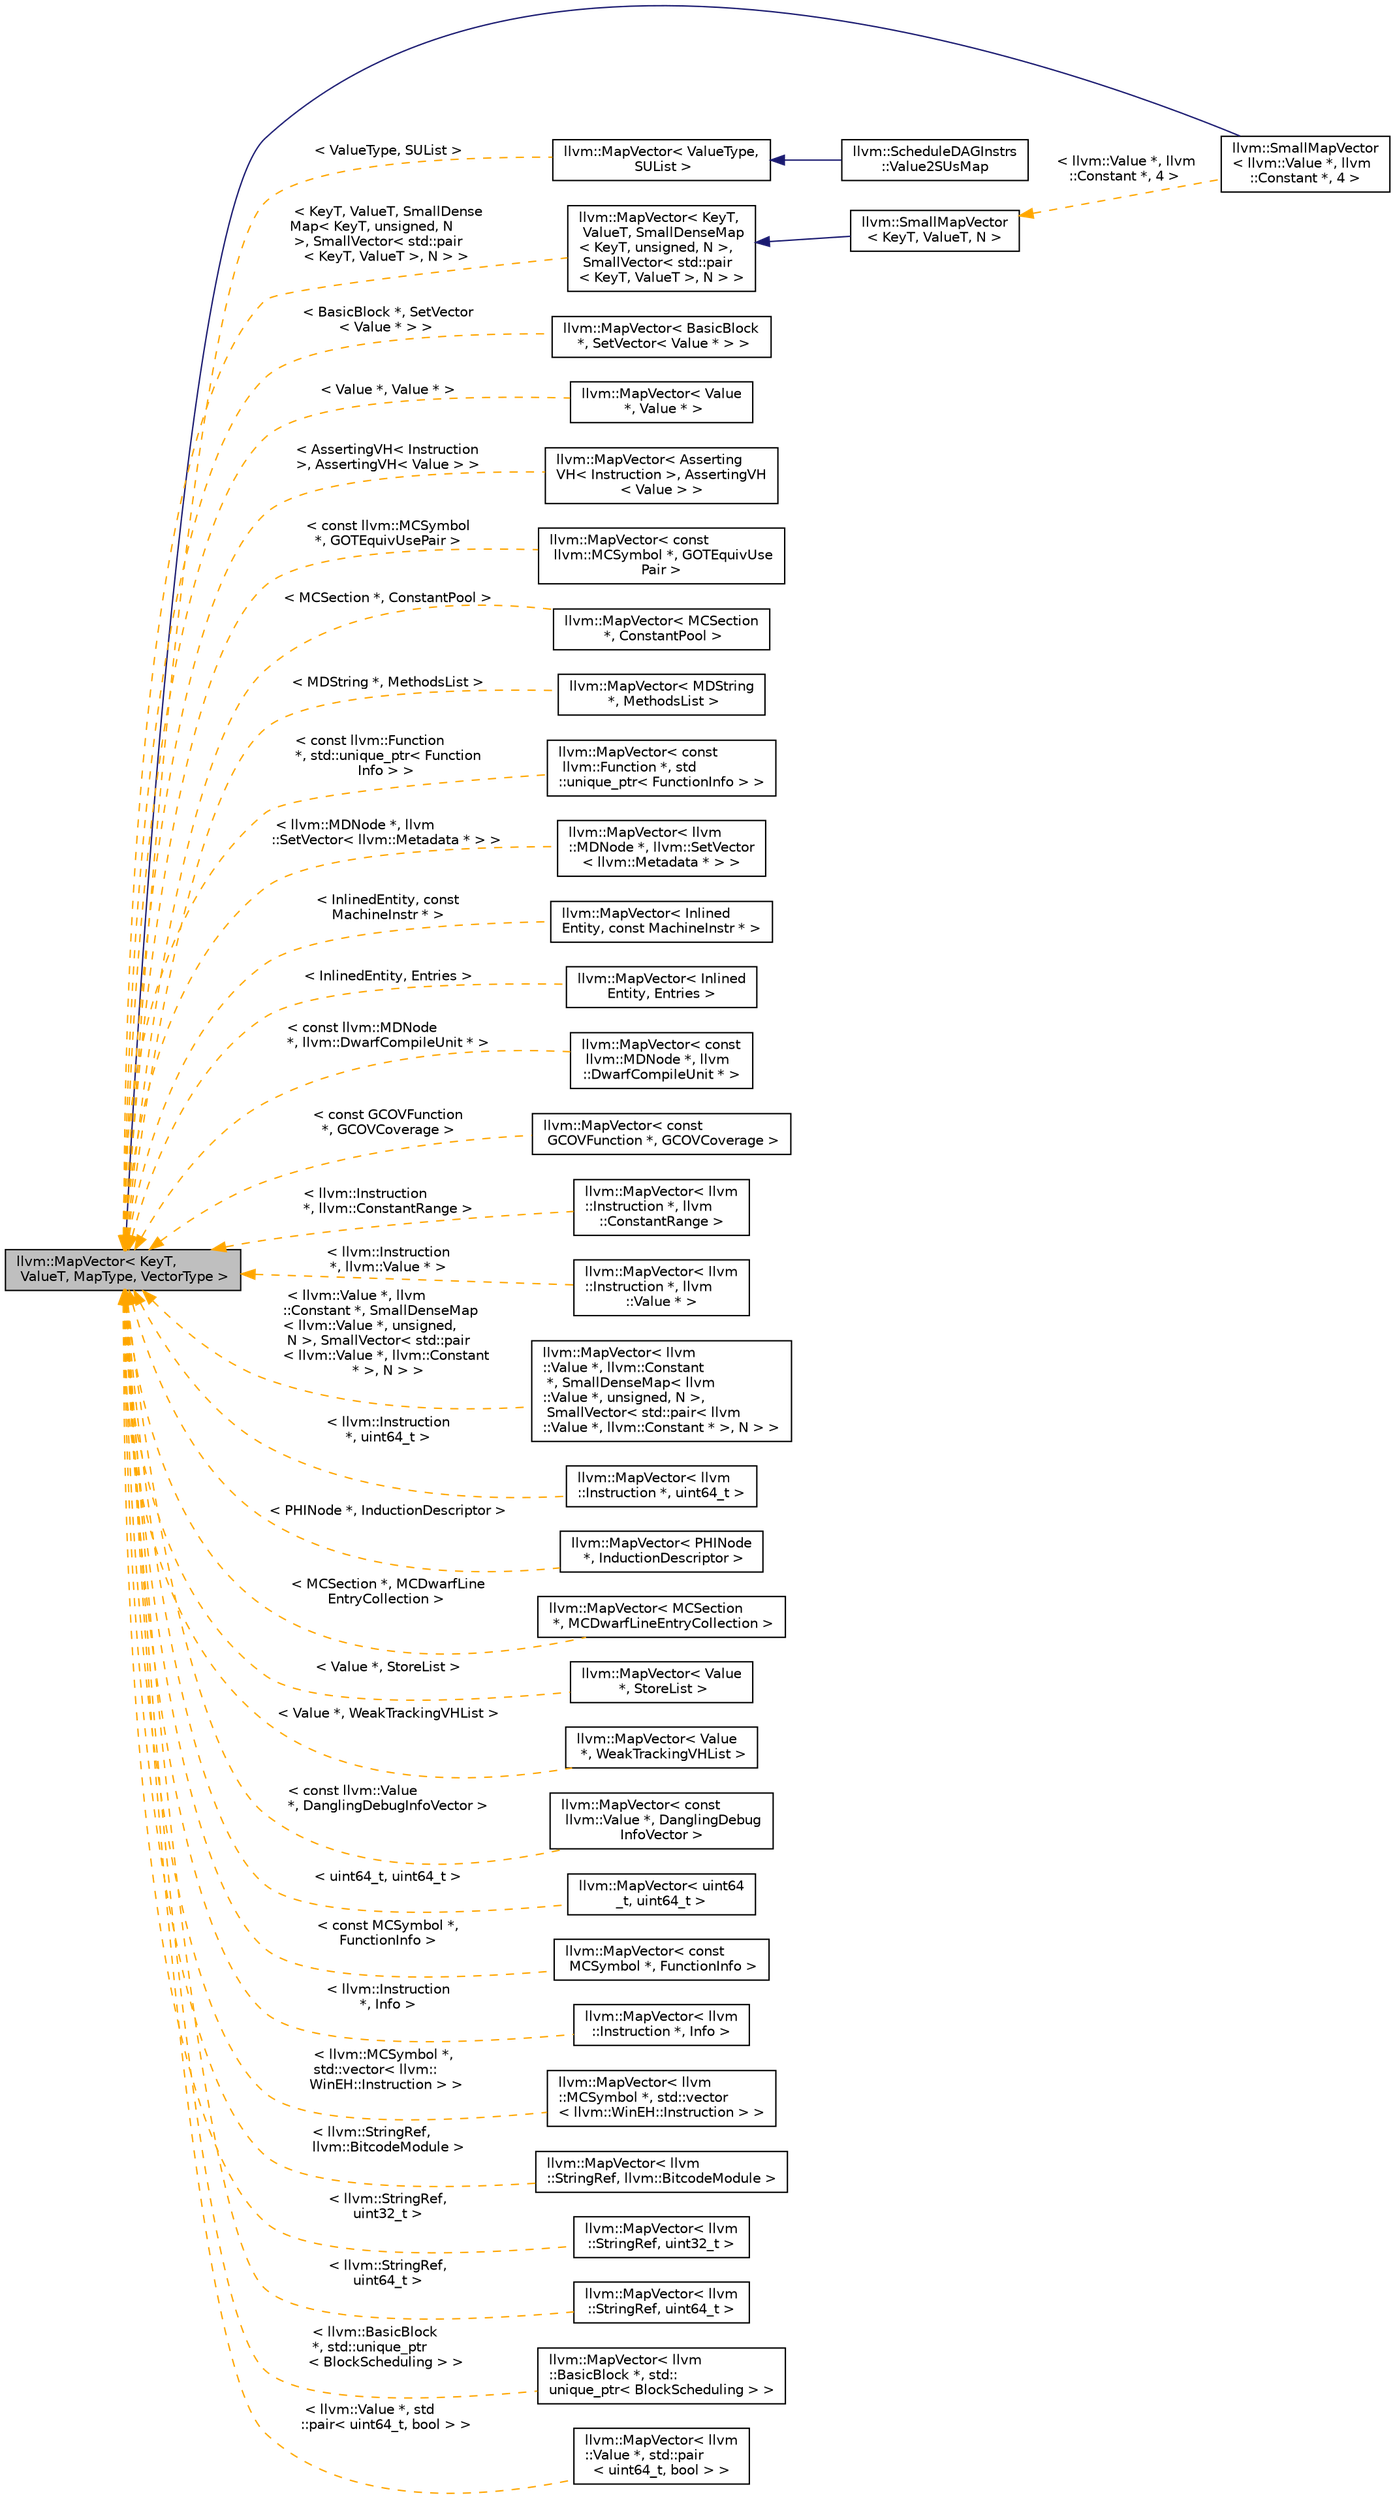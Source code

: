 digraph "llvm::MapVector&lt; KeyT, ValueT, MapType, VectorType &gt;"
{
 // LATEX_PDF_SIZE
  bgcolor="transparent";
  edge [fontname="Helvetica",fontsize="10",labelfontname="Helvetica",labelfontsize="10"];
  node [fontname="Helvetica",fontsize="10",shape="box"];
  rankdir="LR";
  Node1 [label="llvm::MapVector\< KeyT,\l ValueT, MapType, VectorType \>",height=0.2,width=0.4,color="black", fillcolor="grey75", style="filled", fontcolor="black",tooltip="This class implements a map that also provides access to all stored values in a deterministic order."];
  Node1 -> Node2 [dir="back",color="midnightblue",fontsize="10",style="solid",fontname="Helvetica"];
  Node2 [label="llvm::SmallMapVector\l\< llvm::Value *, llvm\l::Constant *, 4 \>",height=0.2,width=0.4,color="black",URL="$structllvm_1_1SmallMapVector.html",tooltip=" "];
  Node1 -> Node3 [dir="back",color="orange",fontsize="10",style="dashed",label=" \< ValueType, SUList \>" ,fontname="Helvetica"];
  Node3 [label="llvm::MapVector\< ValueType,\l SUList \>",height=0.2,width=0.4,color="black",URL="$classllvm_1_1MapVector.html",tooltip=" "];
  Node3 -> Node4 [dir="back",color="midnightblue",fontsize="10",style="solid",fontname="Helvetica"];
  Node4 [label="llvm::ScheduleDAGInstrs\l::Value2SUsMap",height=0.2,width=0.4,color="black",URL="$classScheduleDAGInstrs_1_1Value2SUsMap.html",tooltip=" "];
  Node1 -> Node5 [dir="back",color="orange",fontsize="10",style="dashed",label=" \< KeyT, ValueT, SmallDense\lMap\< KeyT, unsigned, N\l \>, SmallVector\< std::pair\l\< KeyT, ValueT \>, N \> \>" ,fontname="Helvetica"];
  Node5 [label="llvm::MapVector\< KeyT,\l ValueT, SmallDenseMap\l\< KeyT, unsigned, N \>,\l SmallVector\< std::pair\l\< KeyT, ValueT \>, N \> \>",height=0.2,width=0.4,color="black",URL="$classllvm_1_1MapVector.html",tooltip=" "];
  Node5 -> Node6 [dir="back",color="midnightblue",fontsize="10",style="solid",fontname="Helvetica"];
  Node6 [label="llvm::SmallMapVector\l\< KeyT, ValueT, N \>",height=0.2,width=0.4,color="black",URL="$structllvm_1_1SmallMapVector.html",tooltip="A MapVector that performs no allocations if smaller than a certain size."];
  Node6 -> Node2 [dir="back",color="orange",fontsize="10",style="dashed",label=" \< llvm::Value *, llvm\l::Constant *, 4 \>" ,fontname="Helvetica"];
  Node1 -> Node7 [dir="back",color="orange",fontsize="10",style="dashed",label=" \< BasicBlock *, SetVector\l\< Value * \> \>" ,fontname="Helvetica"];
  Node7 [label="llvm::MapVector\< BasicBlock\l *, SetVector\< Value * \> \>",height=0.2,width=0.4,color="black",URL="$classllvm_1_1MapVector.html",tooltip=" "];
  Node1 -> Node8 [dir="back",color="orange",fontsize="10",style="dashed",label=" \< Value *, Value * \>" ,fontname="Helvetica"];
  Node8 [label="llvm::MapVector\< Value\l *, Value * \>",height=0.2,width=0.4,color="black",URL="$classllvm_1_1MapVector.html",tooltip=" "];
  Node1 -> Node9 [dir="back",color="orange",fontsize="10",style="dashed",label=" \< AssertingVH\< Instruction\l \>, AssertingVH\< Value \> \>" ,fontname="Helvetica"];
  Node9 [label="llvm::MapVector\< Asserting\lVH\< Instruction \>, AssertingVH\l\< Value \> \>",height=0.2,width=0.4,color="black",URL="$classllvm_1_1MapVector.html",tooltip=" "];
  Node1 -> Node10 [dir="back",color="orange",fontsize="10",style="dashed",label=" \< const llvm::MCSymbol\l *, GOTEquivUsePair \>" ,fontname="Helvetica"];
  Node10 [label="llvm::MapVector\< const\l llvm::MCSymbol *, GOTEquivUse\lPair \>",height=0.2,width=0.4,color="black",URL="$classllvm_1_1MapVector.html",tooltip=" "];
  Node1 -> Node11 [dir="back",color="orange",fontsize="10",style="dashed",label=" \< MCSection *, ConstantPool \>" ,fontname="Helvetica"];
  Node11 [label="llvm::MapVector\< MCSection\l *, ConstantPool \>",height=0.2,width=0.4,color="black",URL="$classllvm_1_1MapVector.html",tooltip=" "];
  Node1 -> Node12 [dir="back",color="orange",fontsize="10",style="dashed",label=" \< MDString *, MethodsList \>" ,fontname="Helvetica"];
  Node12 [label="llvm::MapVector\< MDString\l *, MethodsList \>",height=0.2,width=0.4,color="black",URL="$classllvm_1_1MapVector.html",tooltip=" "];
  Node1 -> Node13 [dir="back",color="orange",fontsize="10",style="dashed",label=" \< const llvm::Function\l *, std::unique_ptr\< Function\lInfo \> \>" ,fontname="Helvetica"];
  Node13 [label="llvm::MapVector\< const\l llvm::Function *, std\l::unique_ptr\< FunctionInfo \> \>",height=0.2,width=0.4,color="black",URL="$classllvm_1_1MapVector.html",tooltip=" "];
  Node1 -> Node14 [dir="back",color="orange",fontsize="10",style="dashed",label=" \< llvm::MDNode *, llvm\l::SetVector\< llvm::Metadata * \> \>" ,fontname="Helvetica"];
  Node14 [label="llvm::MapVector\< llvm\l::MDNode *, llvm::SetVector\l\< llvm::Metadata * \> \>",height=0.2,width=0.4,color="black",URL="$classllvm_1_1MapVector.html",tooltip=" "];
  Node1 -> Node15 [dir="back",color="orange",fontsize="10",style="dashed",label=" \< InlinedEntity, const\l MachineInstr * \>" ,fontname="Helvetica"];
  Node15 [label="llvm::MapVector\< Inlined\lEntity, const MachineInstr * \>",height=0.2,width=0.4,color="black",URL="$classllvm_1_1MapVector.html",tooltip=" "];
  Node1 -> Node16 [dir="back",color="orange",fontsize="10",style="dashed",label=" \< InlinedEntity, Entries \>" ,fontname="Helvetica"];
  Node16 [label="llvm::MapVector\< Inlined\lEntity, Entries \>",height=0.2,width=0.4,color="black",URL="$classllvm_1_1MapVector.html",tooltip=" "];
  Node1 -> Node17 [dir="back",color="orange",fontsize="10",style="dashed",label=" \< const llvm::MDNode\l *, llvm::DwarfCompileUnit * \>" ,fontname="Helvetica"];
  Node17 [label="llvm::MapVector\< const\l llvm::MDNode *, llvm\l::DwarfCompileUnit * \>",height=0.2,width=0.4,color="black",URL="$classllvm_1_1MapVector.html",tooltip=" "];
  Node1 -> Node18 [dir="back",color="orange",fontsize="10",style="dashed",label=" \< const GCOVFunction\l *, GCOVCoverage \>" ,fontname="Helvetica"];
  Node18 [label="llvm::MapVector\< const\l GCOVFunction *, GCOVCoverage \>",height=0.2,width=0.4,color="black",URL="$classllvm_1_1MapVector.html",tooltip=" "];
  Node1 -> Node19 [dir="back",color="orange",fontsize="10",style="dashed",label=" \< llvm::Instruction\l *, llvm::ConstantRange \>" ,fontname="Helvetica"];
  Node19 [label="llvm::MapVector\< llvm\l::Instruction *, llvm\l::ConstantRange \>",height=0.2,width=0.4,color="black",URL="$classllvm_1_1MapVector.html",tooltip=" "];
  Node1 -> Node20 [dir="back",color="orange",fontsize="10",style="dashed",label=" \< llvm::Instruction\l *, llvm::Value * \>" ,fontname="Helvetica"];
  Node20 [label="llvm::MapVector\< llvm\l::Instruction *, llvm\l::Value * \>",height=0.2,width=0.4,color="black",URL="$classllvm_1_1MapVector.html",tooltip=" "];
  Node1 -> Node21 [dir="back",color="orange",fontsize="10",style="dashed",label=" \< llvm::Value *, llvm\l::Constant *, SmallDenseMap\l\< llvm::Value *, unsigned,\l N \>, SmallVector\< std::pair\l\< llvm::Value *, llvm::Constant\l * \>, N \> \>" ,fontname="Helvetica"];
  Node21 [label="llvm::MapVector\< llvm\l::Value *, llvm::Constant\l *, SmallDenseMap\< llvm\l::Value *, unsigned, N \>,\l SmallVector\< std::pair\< llvm\l::Value *, llvm::Constant * \>, N \> \>",height=0.2,width=0.4,color="black",URL="$classllvm_1_1MapVector.html",tooltip=" "];
  Node1 -> Node22 [dir="back",color="orange",fontsize="10",style="dashed",label=" \< llvm::Instruction\l *, uint64_t \>" ,fontname="Helvetica"];
  Node22 [label="llvm::MapVector\< llvm\l::Instruction *, uint64_t \>",height=0.2,width=0.4,color="black",URL="$classllvm_1_1MapVector.html",tooltip=" "];
  Node1 -> Node23 [dir="back",color="orange",fontsize="10",style="dashed",label=" \< PHINode *, InductionDescriptor \>" ,fontname="Helvetica"];
  Node23 [label="llvm::MapVector\< PHINode\l *, InductionDescriptor \>",height=0.2,width=0.4,color="black",URL="$classllvm_1_1MapVector.html",tooltip=" "];
  Node1 -> Node24 [dir="back",color="orange",fontsize="10",style="dashed",label=" \< MCSection *, MCDwarfLine\lEntryCollection \>" ,fontname="Helvetica"];
  Node24 [label="llvm::MapVector\< MCSection\l *, MCDwarfLineEntryCollection \>",height=0.2,width=0.4,color="black",URL="$classllvm_1_1MapVector.html",tooltip=" "];
  Node1 -> Node25 [dir="back",color="orange",fontsize="10",style="dashed",label=" \< Value *, StoreList \>" ,fontname="Helvetica"];
  Node25 [label="llvm::MapVector\< Value\l *, StoreList \>",height=0.2,width=0.4,color="black",URL="$classllvm_1_1MapVector.html",tooltip=" "];
  Node1 -> Node26 [dir="back",color="orange",fontsize="10",style="dashed",label=" \< Value *, WeakTrackingVHList \>" ,fontname="Helvetica"];
  Node26 [label="llvm::MapVector\< Value\l *, WeakTrackingVHList \>",height=0.2,width=0.4,color="black",URL="$classllvm_1_1MapVector.html",tooltip=" "];
  Node1 -> Node27 [dir="back",color="orange",fontsize="10",style="dashed",label=" \< const llvm::Value\l *, DanglingDebugInfoVector \>" ,fontname="Helvetica"];
  Node27 [label="llvm::MapVector\< const\l llvm::Value *, DanglingDebug\lInfoVector \>",height=0.2,width=0.4,color="black",URL="$classllvm_1_1MapVector.html",tooltip=" "];
  Node1 -> Node28 [dir="back",color="orange",fontsize="10",style="dashed",label=" \< uint64_t, uint64_t \>" ,fontname="Helvetica"];
  Node28 [label="llvm::MapVector\< uint64\l_t, uint64_t \>",height=0.2,width=0.4,color="black",URL="$classllvm_1_1MapVector.html",tooltip=" "];
  Node1 -> Node29 [dir="back",color="orange",fontsize="10",style="dashed",label=" \< const MCSymbol *,\l FunctionInfo \>" ,fontname="Helvetica"];
  Node29 [label="llvm::MapVector\< const\l MCSymbol *, FunctionInfo \>",height=0.2,width=0.4,color="black",URL="$classllvm_1_1MapVector.html",tooltip=" "];
  Node1 -> Node30 [dir="back",color="orange",fontsize="10",style="dashed",label=" \< llvm::Instruction\l *, Info \>" ,fontname="Helvetica"];
  Node30 [label="llvm::MapVector\< llvm\l::Instruction *, Info \>",height=0.2,width=0.4,color="black",URL="$classllvm_1_1MapVector.html",tooltip=" "];
  Node1 -> Node31 [dir="back",color="orange",fontsize="10",style="dashed",label=" \< llvm::MCSymbol *,\l std::vector\< llvm::\lWinEH::Instruction \> \>" ,fontname="Helvetica"];
  Node31 [label="llvm::MapVector\< llvm\l::MCSymbol *, std::vector\l\< llvm::WinEH::Instruction \> \>",height=0.2,width=0.4,color="black",URL="$classllvm_1_1MapVector.html",tooltip=" "];
  Node1 -> Node32 [dir="back",color="orange",fontsize="10",style="dashed",label=" \< llvm::StringRef,\l llvm::BitcodeModule \>" ,fontname="Helvetica"];
  Node32 [label="llvm::MapVector\< llvm\l::StringRef, llvm::BitcodeModule \>",height=0.2,width=0.4,color="black",URL="$classllvm_1_1MapVector.html",tooltip=" "];
  Node1 -> Node33 [dir="back",color="orange",fontsize="10",style="dashed",label=" \< llvm::StringRef,\l uint32_t \>" ,fontname="Helvetica"];
  Node33 [label="llvm::MapVector\< llvm\l::StringRef, uint32_t \>",height=0.2,width=0.4,color="black",URL="$classllvm_1_1MapVector.html",tooltip=" "];
  Node1 -> Node34 [dir="back",color="orange",fontsize="10",style="dashed",label=" \< llvm::StringRef,\l uint64_t \>" ,fontname="Helvetica"];
  Node34 [label="llvm::MapVector\< llvm\l::StringRef, uint64_t \>",height=0.2,width=0.4,color="black",URL="$classllvm_1_1MapVector.html",tooltip=" "];
  Node1 -> Node35 [dir="back",color="orange",fontsize="10",style="dashed",label=" \< llvm::BasicBlock\l *, std::unique_ptr\l\< BlockScheduling \> \>" ,fontname="Helvetica"];
  Node35 [label="llvm::MapVector\< llvm\l::BasicBlock *, std::\lunique_ptr\< BlockScheduling \> \>",height=0.2,width=0.4,color="black",URL="$classllvm_1_1MapVector.html",tooltip=" "];
  Node1 -> Node36 [dir="back",color="orange",fontsize="10",style="dashed",label=" \< llvm::Value *, std\l::pair\< uint64_t, bool \> \>" ,fontname="Helvetica"];
  Node36 [label="llvm::MapVector\< llvm\l::Value *, std::pair\l\< uint64_t, bool \> \>",height=0.2,width=0.4,color="black",URL="$classllvm_1_1MapVector.html",tooltip=" "];
}
